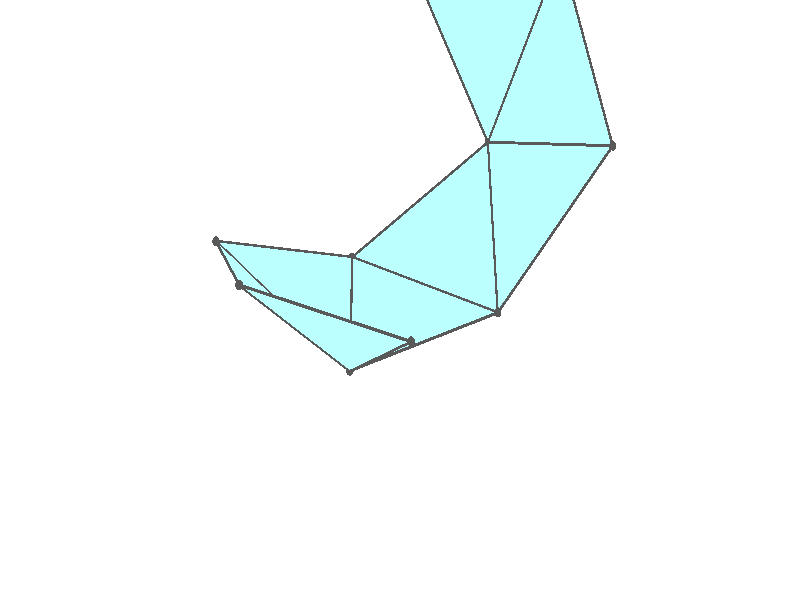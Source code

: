#version 3.7;
global_settings{assumed_gamma 1.0}
camera{perspective location <18.750000000000000000000000, 10.825317547305481014063844, 12.499999999999996447286321> right <0.133333333333333331482962, -0.230940107675850353485814, -0.000000000000000000000000> up <-0.064951905283832905846353, -0.037499999999999998612221, 0.129903810567665811692706> direction <0.750000000000000111022302, 0.433012701892219298294151, 0.499999999999999944488849> sky <-0.433012701892219298294151, -0.249999999999999944488849, 0.866025403784438707610605> look_at <18.000000000000000000000000, 10.392304845413262270881205, 11.999999999999996447286321>}
light_source{<18.750000000000000000000000, 10.825317547305481014063844, 12.499999999999996447286321> rgb<1.0,1.0,1.0>}
background{rgb<1,1,1>}
union{union{object{union{sphere{<-0.408248290463862795185435, 0.707106781186547461715008, -0.091663934643884115160972>,0.029999999999999998889777}sphere{<-0.408248290463863350296947, -0.707106781186547350692706, -0.091663934643884115160972>,0.029999999999999998889777}sphere{<0.816496580927725923437777, -0.000000000000000199983985, -0.091663934643884115160972>,0.029999999999999998889777}} pigment{rgb<0.1,0.1,0.1>}}object{union{cylinder{<-0.408248290463862795185435, 0.707106781186547461715008, -0.091663934643884115160972>,<-0.408248290463863350296947, -0.707106781186547350692706, -0.091663934643884115160972>,0.010000000000000000208167}cylinder{<-0.408248290463863350296947, -0.707106781186547350692706, -0.091663934643884115160972>,<0.816496580927725923437777, -0.000000000000000199983985, -0.091663934643884115160972>,0.010000000000000000208167}cylinder{<0.816496580927725923437777, -0.000000000000000199983985, -0.091663934643884115160972>,<-0.408248290463862795185435, 0.707106781186547461715008, -0.091663934643884115160972>,0.010000000000000000208167}} pigment{rgb<0.1,0.1,0.1>}}object{polygon{3.000000000000000000000000,<-0.408248290463862795185435, 0.707106781186547461715008, -0.091663934643884115160972>,<-0.408248290463863350296947, -0.707106781186547350692706, -0.091663934643884115160972>,<0.816496580927725923437777, -0.000000000000000199983985, -0.091663934643884115160972>} pigment{rgbft<0.5,1.0,1.0,0.1,0.1>}}}union{object{union{sphere{<-0.408248290463862961718888, 0.707106781186547461715008, -0.091663934643884170672123>,0.029999999999999998889777}sphere{<-0.408248290463863461319249, -0.707106781186547350692706, -0.091663934643884170672123>,0.029999999999999998889777}sphere{<-1.520880653742486821045077, 0.000000000000000685957026, 0.420243502482228636907280>,0.029999999999999998889777}} pigment{rgb<0.1,0.1,0.1>}}object{union{cylinder{<-0.408248290463862961718888, 0.707106781186547461715008, -0.091663934643884170672123>,<-0.408248290463863461319249, -0.707106781186547350692706, -0.091663934643884170672123>,0.010000000000000000208167}cylinder{<-0.408248290463863461319249, -0.707106781186547350692706, -0.091663934643884170672123>,<-1.520880653742486821045077, 0.000000000000000685957026, 0.420243502482228636907280>,0.010000000000000000208167}cylinder{<-1.520880653742486821045077, 0.000000000000000685957026, 0.420243502482228636907280>,<-0.408248290463862961718888, 0.707106781186547461715008, -0.091663934643884170672123>,0.010000000000000000208167}} pigment{rgb<0.1,0.1,0.1>}}object{polygon{3.000000000000000000000000,<-0.408248290463862961718888, 0.707106781186547461715008, -0.091663934643884170672123>,<-0.408248290463863461319249, -0.707106781186547350692706, -0.091663934643884170672123>,<-1.520880653742486821045077, 0.000000000000000685957026, 0.420243502482228636907280>} pigment{rgbft<0.5,1.0,1.0,0.1,0.1>}}}union{object{union{sphere{<-0.408248290463862850696586, 0.707106781186547461715008, -0.091663934643884226183275>,0.029999999999999998889777}sphere{<-1.255993464426214289986206, 1.317121282265278692236166, 0.861861329047229784983131>,0.029999999999999998889777}sphere{<-1.520880653742486599000472, 0.000000000000000666133815, 0.420243502482228581396129>,0.029999999999999998889777}} pigment{rgb<0.1,0.1,0.1>}}object{union{cylinder{<-0.408248290463862850696586, 0.707106781186547461715008, -0.091663934643884226183275>,<-1.255993464426214289986206, 1.317121282265278692236166, 0.861861329047229784983131>,0.010000000000000000208167}cylinder{<-1.255993464426214289986206, 1.317121282265278692236166, 0.861861329047229784983131>,<-1.520880653742486599000472, 0.000000000000000666133815, 0.420243502482228581396129>,0.010000000000000000208167}cylinder{<-1.520880653742486599000472, 0.000000000000000666133815, 0.420243502482228581396129>,<-0.408248290463862850696586, 0.707106781186547461715008, -0.091663934643884226183275>,0.010000000000000000208167}} pigment{rgb<0.1,0.1,0.1>}}object{polygon{3.000000000000000000000000,<-0.408248290463862850696586, 0.707106781186547461715008, -0.091663934643884226183275>,<-1.255993464426214289986206, 1.317121282265278692236166, 0.861861329047229784983131>,<-1.520880653742486599000472, 0.000000000000000666133815, 0.420243502482228581396129>} pigment{rgbft<0.5,1.0,1.0,0.1,0.1>}}}union{object{union{sphere{<-1.987335410360849596855815, 0.429161606047691324139493, 1.684458783169291651304889>,0.029999999999999998889777}sphere{<-1.255993464426214289986206, 1.317121282265278692236166, 0.861861329047229673960828>,0.029999999999999998889777}sphere{<-1.520880653742486821045077, 0.000000000000000555111512, 0.420243502482228192818070>,0.029999999999999998889777}} pigment{rgb<0.1,0.1,0.1>}}object{union{cylinder{<-1.987335410360849596855815, 0.429161606047691324139493, 1.684458783169291651304889>,<-1.255993464426214289986206, 1.317121282265278692236166, 0.861861329047229673960828>,0.010000000000000000208167}cylinder{<-1.255993464426214289986206, 1.317121282265278692236166, 0.861861329047229673960828>,<-1.520880653742486821045077, 0.000000000000000555111512, 0.420243502482228192818070>,0.010000000000000000208167}cylinder{<-1.520880653742486821045077, 0.000000000000000555111512, 0.420243502482228192818070>,<-1.987335410360849596855815, 0.429161606047691324139493, 1.684458783169291651304889>,0.010000000000000000208167}} pigment{rgb<0.1,0.1,0.1>}}object{polygon{3.000000000000000000000000,<-1.987335410360849596855815, 0.429161606047691324139493, 1.684458783169291651304889>,<-1.255993464426214289986206, 1.317121282265278692236166, 0.861861329047229673960828>,<-1.520880653742486821045077, 0.000000000000000555111512, 0.420243502482228192818070>} pigment{rgbft<0.5,1.0,1.0,0.1,0.1>}}}union{object{union{sphere{<-1.987335410360849596855815, 0.429161606047691379650644, 1.684458783169291651304889>,0.029999999999999998889777}sphere{<-1.770512190673418029263075, -0.946887521310491031556467, 1.440580759351727913042396>,0.029999999999999998889777}sphere{<-1.520880653742486821045077, 0.000000000000000555111512, 0.420243502482228026284616>,0.029999999999999998889777}} pigment{rgb<0.1,0.1,0.1>}}object{union{cylinder{<-1.987335410360849596855815, 0.429161606047691379650644, 1.684458783169291651304889>,<-1.770512190673418029263075, -0.946887521310491031556467, 1.440580759351727913042396>,0.010000000000000000208167}cylinder{<-1.770512190673418029263075, -0.946887521310491031556467, 1.440580759351727913042396>,<-1.520880653742486821045077, 0.000000000000000555111512, 0.420243502482228026284616>,0.010000000000000000208167}cylinder{<-1.520880653742486821045077, 0.000000000000000555111512, 0.420243502482228026284616>,<-1.987335410360849596855815, 0.429161606047691379650644, 1.684458783169291651304889>,0.010000000000000000208167}} pigment{rgb<0.1,0.1,0.1>}}object{polygon{3.000000000000000000000000,<-1.987335410360849596855815, 0.429161606047691379650644, 1.684458783169291651304889>,<-1.770512190673418029263075, -0.946887521310491031556467, 1.440580759351727913042396>,<-1.520880653742486821045077, 0.000000000000000555111512, 0.420243502482228026284616>} pigment{rgbft<0.5,1.0,1.0,0.1,0.1>}}}union{object{union{sphere{<0.760440326871242522344119, -1.317121282265278026102351, 0.420243502482228636907280>,0.029999999999999998889777}sphere{<-0.408248290463863128252342, -0.707106781186547350692706, -0.091663934643883948627519>,0.029999999999999998889777}sphere{<0.816496580927725812415474, -0.000000000000000555111512, -0.091663934643883948627519>,0.029999999999999998889777}} pigment{rgb<0.1,0.1,0.1>}}object{union{cylinder{<0.760440326871242522344119, -1.317121282265278026102351, 0.420243502482228636907280>,<-0.408248290463863128252342, -0.707106781186547350692706, -0.091663934643883948627519>,0.010000000000000000208167}cylinder{<-0.408248290463863128252342, -0.707106781186547350692706, -0.091663934643883948627519>,<0.816496580927725812415474, -0.000000000000000555111512, -0.091663934643883948627519>,0.010000000000000000208167}cylinder{<0.816496580927725812415474, -0.000000000000000555111512, -0.091663934643883948627519>,<0.760440326871242522344119, -1.317121282265278026102351, 0.420243502482228636907280>,0.010000000000000000208167}} pigment{rgb<0.1,0.1,0.1>}}object{polygon{3.000000000000000000000000,<0.760440326871242522344119, -1.317121282265278026102351, 0.420243502482228636907280>,<-0.408248290463863128252342, -0.707106781186547350692706, -0.091663934643883948627519>,<0.816496580927725812415474, -0.000000000000000555111512, -0.091663934643883948627519>} pigment{rgbft<0.5,1.0,1.0,0.1,0.1>}}}union{object{union{sphere{<0.760440326871242411321816, -1.317121282265278248146956, 0.420243502482228636907280>,0.029999999999999998889777}sphere{<1.768657222519971483620793, -0.429161606047690880050283, 0.861861329047229673960828>,0.029999999999999998889777}sphere{<0.816496580927725701393172, -0.000000000000000416333634, -0.091663934643884115160972>,0.029999999999999998889777}} pigment{rgb<0.1,0.1,0.1>}}object{union{cylinder{<0.760440326871242411321816, -1.317121282265278248146956, 0.420243502482228636907280>,<1.768657222519971483620793, -0.429161606047690880050283, 0.861861329047229673960828>,0.010000000000000000208167}cylinder{<1.768657222519971483620793, -0.429161606047690880050283, 0.861861329047229673960828>,<0.816496580927725701393172, -0.000000000000000416333634, -0.091663934643884115160972>,0.010000000000000000208167}cylinder{<0.816496580927725701393172, -0.000000000000000416333634, -0.091663934643884115160972>,<0.760440326871242411321816, -1.317121282265278248146956, 0.420243502482228636907280>,0.010000000000000000208167}} pigment{rgb<0.1,0.1,0.1>}}object{polygon{3.000000000000000000000000,<0.760440326871242411321816, -1.317121282265278248146956, 0.420243502482228636907280>,<1.768657222519971483620793, -0.429161606047690880050283, 0.861861329047229673960828>,<0.816496580927725701393172, -0.000000000000000416333634, -0.091663934643884115160972>} pigment{rgbft<0.5,1.0,1.0,0.1,0.1>}}}union{object{union{sphere{<1.469748025976548522208986, 0.946887521310491364623374, 0.730933519478177973205391>,0.029999999999999998889777}sphere{<1.768657222519971483620793, -0.429161606047690602494527, 0.861861329047229673960828>,0.029999999999999998889777}sphere{<0.816496580927725590370869, -0.000000000000000444089210, -0.091663934643883837605216>,0.029999999999999998889777}} pigment{rgb<0.1,0.1,0.1>}}object{union{cylinder{<1.469748025976548522208986, 0.946887521310491364623374, 0.730933519478177973205391>,<1.768657222519971483620793, -0.429161606047690602494527, 0.861861329047229673960828>,0.010000000000000000208167}cylinder{<1.768657222519971483620793, -0.429161606047690602494527, 0.861861329047229673960828>,<0.816496580927725590370869, -0.000000000000000444089210, -0.091663934643883837605216>,0.010000000000000000208167}cylinder{<0.816496580927725590370869, -0.000000000000000444089210, -0.091663934643883837605216>,<1.469748025976548522208986, 0.946887521310491364623374, 0.730933519478177973205391>,0.010000000000000000208167}} pigment{rgb<0.1,0.1,0.1>}}object{polygon{3.000000000000000000000000,<1.469748025976548522208986, 0.946887521310491364623374, 0.730933519478177973205391>,<1.768657222519971483620793, -0.429161606047690602494527, 0.861861329047229673960828>,<0.816496580927725590370869, -0.000000000000000444089210, -0.091663934643883837605216>} pigment{rgbft<0.5,1.0,1.0,0.1,0.1>}}}}
